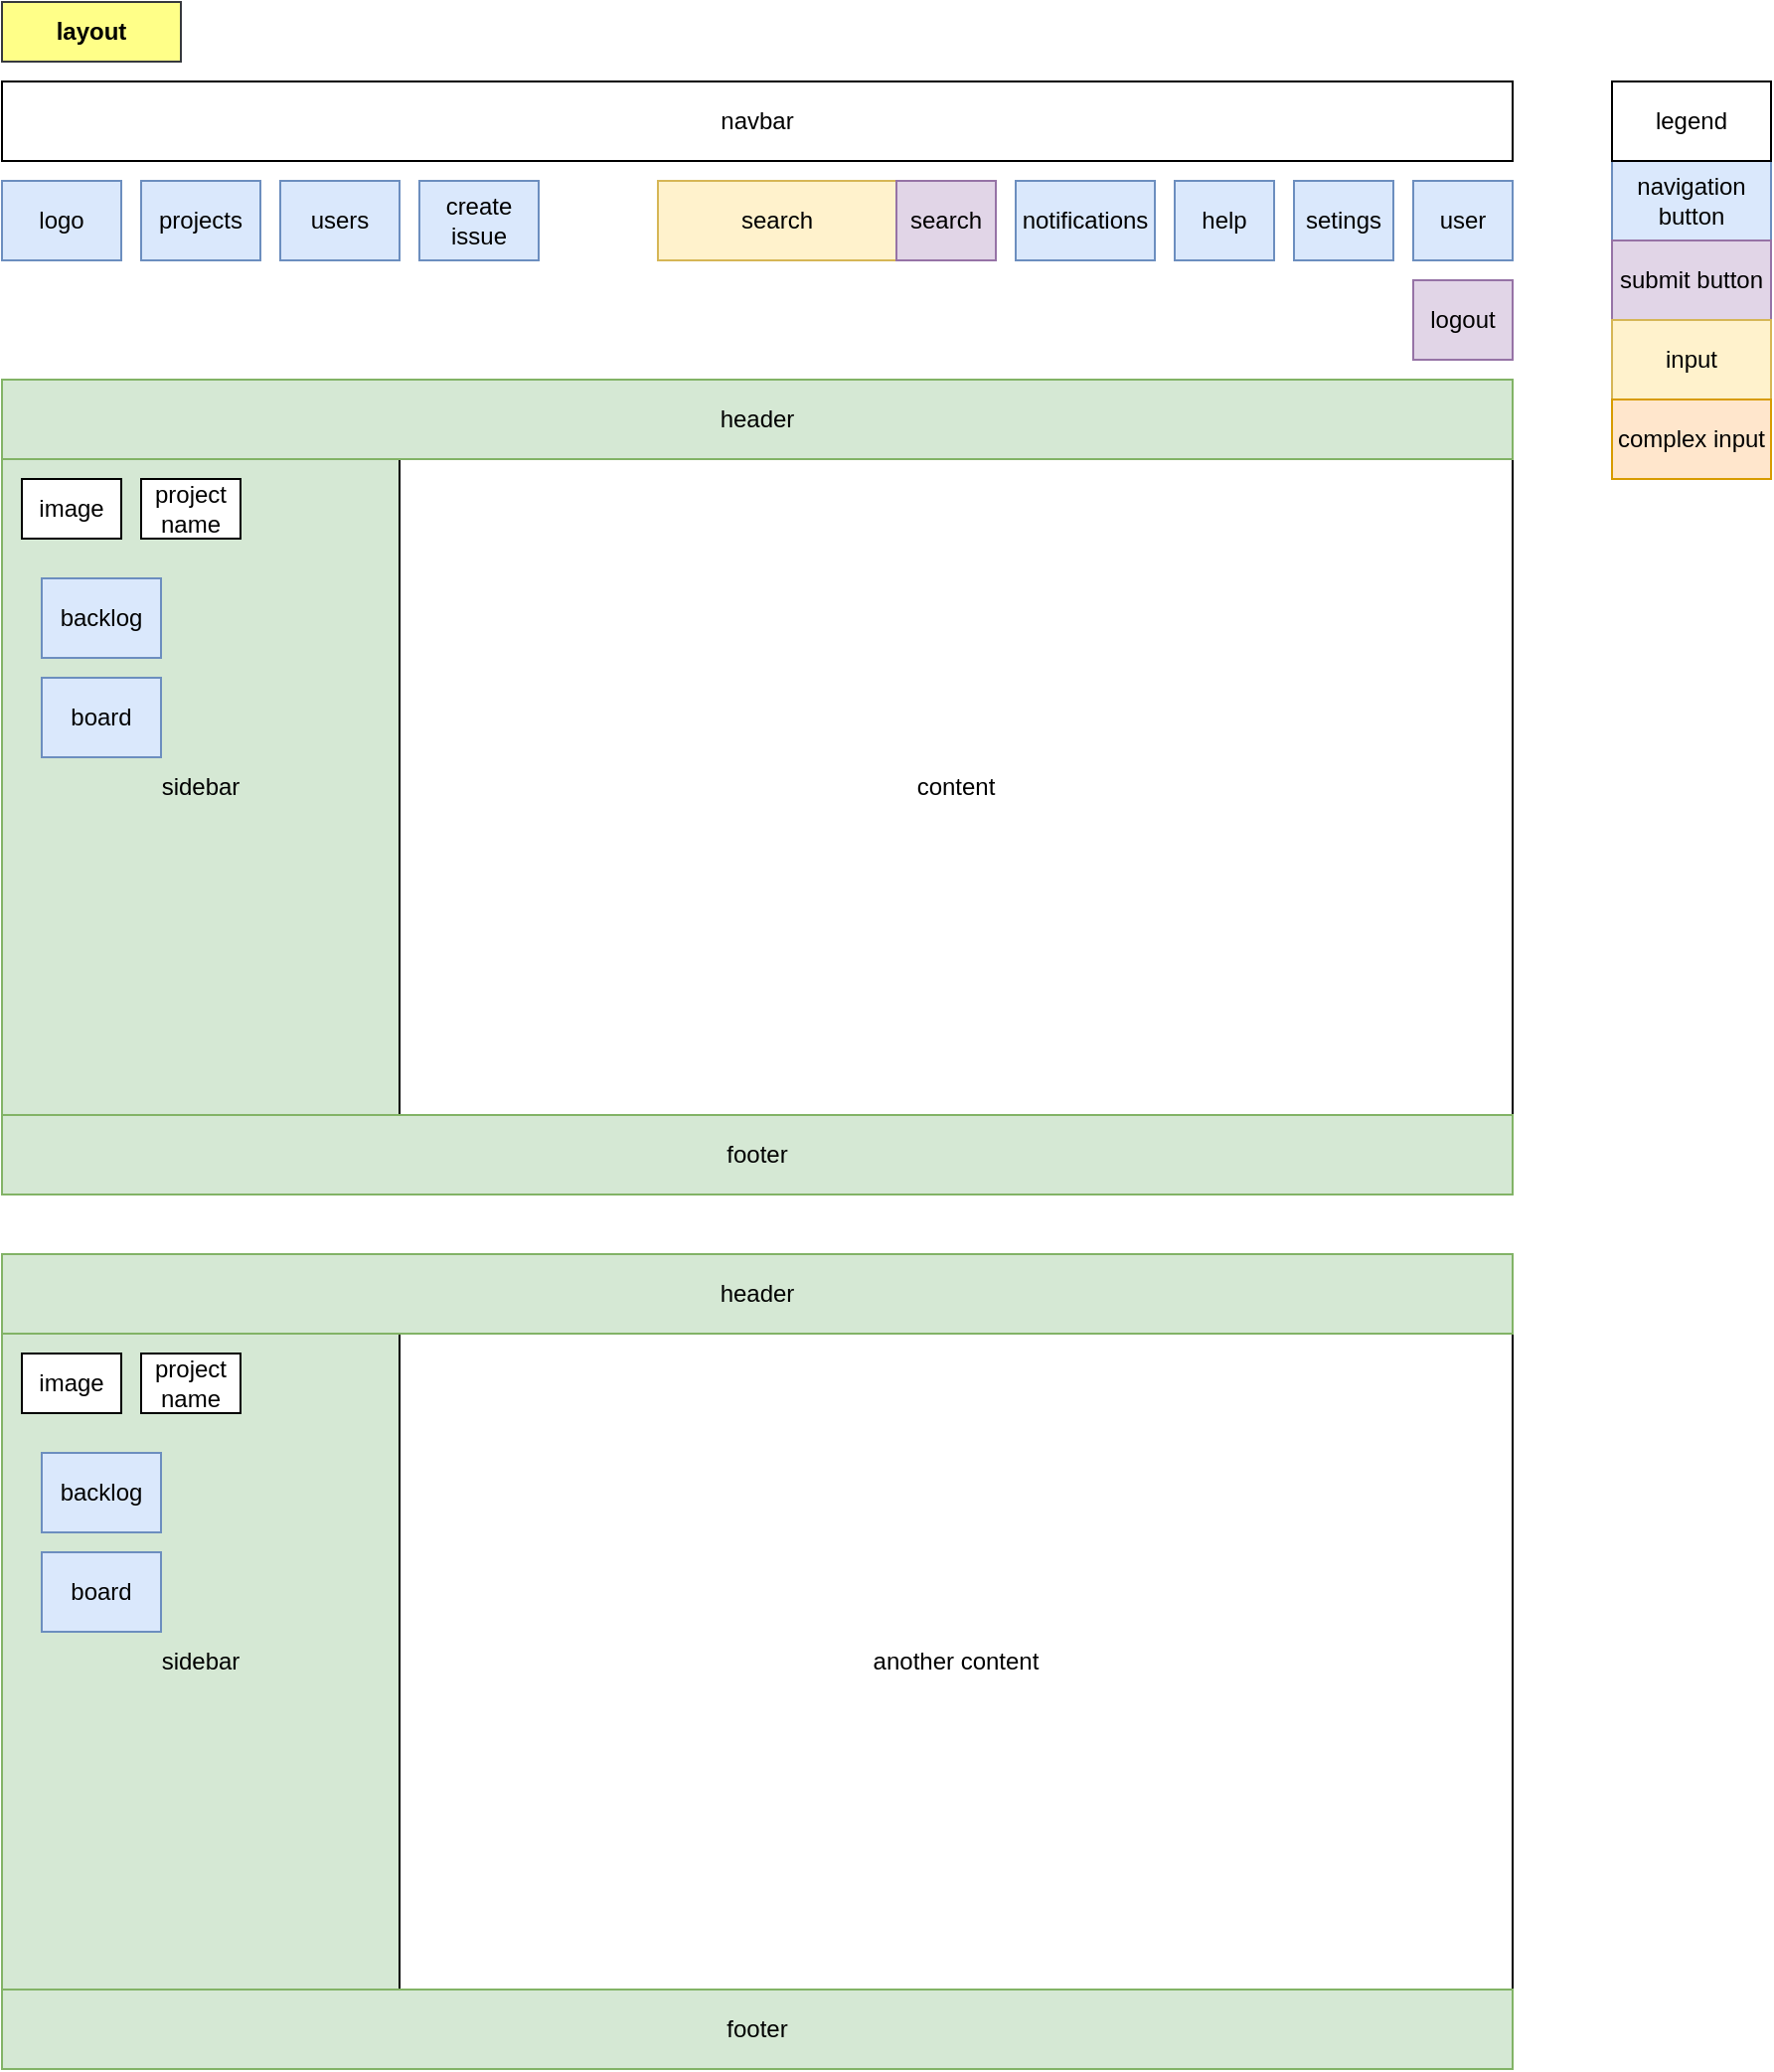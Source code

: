 <mxfile version="14.7.4" type="embed" pages="2"><diagram id="AE4FOjLIIjP9BR-ICS6r" name="layout"><mxGraphModel dx="1703" dy="1200" grid="1" gridSize="10" guides="1" tooltips="1" connect="1" arrows="1" fold="1" page="1" pageScale="1" pageWidth="850" pageHeight="1100" math="0" shadow="0"><root><mxCell id="0"/><mxCell id="1" parent="0"/><mxCell id="2" value="navbar" style="rounded=0;whiteSpace=wrap;html=1;" parent="1" vertex="1"><mxGeometry x="40" y="80" width="760" height="40" as="geometry"/></mxCell><mxCell id="3" value="search" style="rounded=0;whiteSpace=wrap;html=1;fillColor=#fff2cc;strokeColor=#d6b656;" parent="1" vertex="1"><mxGeometry x="370" y="130" width="120" height="40" as="geometry"/></mxCell><mxCell id="4" value="notifications" style="rounded=0;whiteSpace=wrap;html=1;fillColor=#dae8fc;strokeColor=#6c8ebf;" parent="1" vertex="1"><mxGeometry x="550" y="130" width="70" height="40" as="geometry"/></mxCell><mxCell id="5" value="help" style="rounded=0;whiteSpace=wrap;html=1;fillColor=#dae8fc;strokeColor=#6c8ebf;" parent="1" vertex="1"><mxGeometry x="630" y="130" width="50" height="40" as="geometry"/></mxCell><mxCell id="6" value="setings" style="rounded=0;whiteSpace=wrap;html=1;fillColor=#dae8fc;strokeColor=#6c8ebf;" parent="1" vertex="1"><mxGeometry x="690" y="130" width="50" height="40" as="geometry"/></mxCell><mxCell id="7" value="user" style="rounded=0;whiteSpace=wrap;html=1;fillColor=#dae8fc;strokeColor=#6c8ebf;" parent="1" vertex="1"><mxGeometry x="750" y="130" width="50" height="40" as="geometry"/></mxCell><mxCell id="8" value="logout" style="rounded=0;whiteSpace=wrap;html=1;fillColor=#e1d5e7;strokeColor=#9673a6;" parent="1" vertex="1"><mxGeometry x="750" y="180" width="50" height="40" as="geometry"/></mxCell><mxCell id="9" value="logo" style="rounded=0;whiteSpace=wrap;html=1;fillColor=#dae8fc;strokeColor=#6c8ebf;" parent="1" vertex="1"><mxGeometry x="40" y="130" width="60" height="40" as="geometry"/></mxCell><mxCell id="10" value="projects" style="rounded=0;whiteSpace=wrap;html=1;fillColor=#dae8fc;strokeColor=#6c8ebf;" parent="1" vertex="1"><mxGeometry x="110" y="130" width="60" height="40" as="geometry"/></mxCell><mxCell id="11" value="users" style="rounded=0;whiteSpace=wrap;html=1;fillColor=#dae8fc;strokeColor=#6c8ebf;" parent="1" vertex="1"><mxGeometry x="180" y="130" width="60" height="40" as="geometry"/></mxCell><mxCell id="12" value="sidebar" style="rounded=0;whiteSpace=wrap;html=1;fillColor=#d5e8d4;strokeColor=#82b366;" parent="1" vertex="1"><mxGeometry x="40" y="270" width="200" height="330" as="geometry"/></mxCell><mxCell id="13" value="content" style="rounded=0;whiteSpace=wrap;html=1;" parent="1" vertex="1"><mxGeometry x="240" y="270" width="560" height="330" as="geometry"/></mxCell><mxCell id="14" value="create issue" style="rounded=0;whiteSpace=wrap;html=1;fillColor=#dae8fc;strokeColor=#6c8ebf;" parent="1" vertex="1"><mxGeometry x="250" y="130" width="60" height="40" as="geometry"/></mxCell><mxCell id="15" value="board" style="rounded=0;whiteSpace=wrap;html=1;fillColor=#dae8fc;strokeColor=#6c8ebf;" parent="1" vertex="1"><mxGeometry x="60" y="380" width="60" height="40" as="geometry"/></mxCell><mxCell id="16" value="backlog" style="rounded=0;whiteSpace=wrap;html=1;fillColor=#dae8fc;strokeColor=#6c8ebf;" parent="1" vertex="1"><mxGeometry x="60" y="330" width="60" height="40" as="geometry"/></mxCell><mxCell id="17" value="image" style="rounded=0;whiteSpace=wrap;html=1;" parent="1" vertex="1"><mxGeometry x="50" y="280" width="50" height="30" as="geometry"/></mxCell><mxCell id="18" value="project name" style="rounded=0;whiteSpace=wrap;html=1;" parent="1" vertex="1"><mxGeometry x="110" y="280" width="50" height="30" as="geometry"/></mxCell><mxCell id="31" value="search" style="rounded=0;whiteSpace=wrap;html=1;fillColor=#e1d5e7;strokeColor=#9673a6;" parent="1" vertex="1"><mxGeometry x="490" y="130" width="50" height="40" as="geometry"/></mxCell><mxCell id="33" value="layout" style="rounded=0;whiteSpace=wrap;html=1;fillColor=#ffff88;strokeColor=#36393d;fontStyle=1" parent="1" vertex="1"><mxGeometry x="40" y="40" width="90" height="30" as="geometry"/></mxCell><mxCell id="34" value="navigation button" style="rounded=0;whiteSpace=wrap;html=1;fillColor=#dae8fc;strokeColor=#6c8ebf;" parent="1" vertex="1"><mxGeometry x="850" y="120" width="80" height="40" as="geometry"/></mxCell><mxCell id="35" value="submit button" style="rounded=0;whiteSpace=wrap;html=1;fillColor=#e1d5e7;strokeColor=#9673a6;" parent="1" vertex="1"><mxGeometry x="850" y="160" width="80" height="40" as="geometry"/></mxCell><mxCell id="36" value="input" style="rounded=0;whiteSpace=wrap;html=1;fillColor=#fff2cc;strokeColor=#d6b656;" parent="1" vertex="1"><mxGeometry x="850" y="200" width="80" height="40" as="geometry"/></mxCell><mxCell id="37" value="complex input" style="rounded=0;whiteSpace=wrap;html=1;fillColor=#ffe6cc;strokeColor=#d79b00;" parent="1" vertex="1"><mxGeometry x="850" y="240" width="80" height="40" as="geometry"/></mxCell><mxCell id="38" value="legend" style="rounded=0;whiteSpace=wrap;html=1;" parent="1" vertex="1"><mxGeometry x="850" y="80" width="80" height="40" as="geometry"/></mxCell><mxCell id="40" value="header" style="rounded=0;whiteSpace=wrap;html=1;fillColor=#d5e8d4;strokeColor=#82b366;" parent="1" vertex="1"><mxGeometry x="40" y="230" width="760" height="40" as="geometry"/></mxCell><mxCell id="41" value="footer" style="rounded=0;whiteSpace=wrap;html=1;fillColor=#d5e8d4;strokeColor=#82b366;" parent="1" vertex="1"><mxGeometry x="40" y="600" width="760" height="40" as="geometry"/></mxCell><mxCell id="42" value="sidebar" style="rounded=0;whiteSpace=wrap;html=1;fillColor=#d5e8d4;strokeColor=#82b366;" parent="1" vertex="1"><mxGeometry x="40" y="710" width="200" height="330" as="geometry"/></mxCell><mxCell id="43" value="another content" style="rounded=0;whiteSpace=wrap;html=1;" parent="1" vertex="1"><mxGeometry x="240" y="710" width="560" height="330" as="geometry"/></mxCell><mxCell id="44" value="board" style="rounded=0;whiteSpace=wrap;html=1;fillColor=#dae8fc;strokeColor=#6c8ebf;" parent="1" vertex="1"><mxGeometry x="60" y="820" width="60" height="40" as="geometry"/></mxCell><mxCell id="45" value="backlog" style="rounded=0;whiteSpace=wrap;html=1;fillColor=#dae8fc;strokeColor=#6c8ebf;" parent="1" vertex="1"><mxGeometry x="60" y="770" width="60" height="40" as="geometry"/></mxCell><mxCell id="46" value="image" style="rounded=0;whiteSpace=wrap;html=1;" parent="1" vertex="1"><mxGeometry x="50" y="720" width="50" height="30" as="geometry"/></mxCell><mxCell id="47" value="project name" style="rounded=0;whiteSpace=wrap;html=1;" parent="1" vertex="1"><mxGeometry x="110" y="720" width="50" height="30" as="geometry"/></mxCell><mxCell id="48" value="header" style="rounded=0;whiteSpace=wrap;html=1;fillColor=#d5e8d4;strokeColor=#82b366;" parent="1" vertex="1"><mxGeometry x="40" y="670" width="760" height="40" as="geometry"/></mxCell><mxCell id="49" value="footer" style="rounded=0;whiteSpace=wrap;html=1;fillColor=#d5e8d4;strokeColor=#82b366;" parent="1" vertex="1"><mxGeometry x="40" y="1040" width="760" height="40" as="geometry"/></mxCell></root></mxGraphModel></diagram><diagram id="L0vSd1opFdLHpcMbHw0s" name="add form"><mxGraphModel dx="1378" dy="720" grid="1" gridSize="10" guides="1" tooltips="1" connect="1" arrows="1" fold="1" page="1" pageScale="1" pageWidth="850" pageHeight="1100" math="0" shadow="0"><root><mxCell id="jGoNuqEtruFSjyPVqyAC-0"/><mxCell id="jGoNuqEtruFSjyPVqyAC-1" parent="jGoNuqEtruFSjyPVqyAC-0"/><mxCell id="jGoNuqEtruFSjyPVqyAC-2" value="add task form" style="rounded=0;whiteSpace=wrap;html=1;" vertex="1" parent="jGoNuqEtruFSjyPVqyAC-1"><mxGeometry x="40" y="80" width="550" height="330" as="geometry"/></mxCell><mxCell id="jGoNuqEtruFSjyPVqyAC-3" value="project" style="rounded=0;whiteSpace=wrap;html=1;fillColor=#ffe6cc;strokeColor=#d79b00;" vertex="1" parent="jGoNuqEtruFSjyPVqyAC-1"><mxGeometry x="60" y="110" width="120" height="40" as="geometry"/></mxCell><mxCell id="jGoNuqEtruFSjyPVqyAC-4" value="issue type" style="rounded=0;whiteSpace=wrap;html=1;fillColor=#ffe6cc;strokeColor=#d79b00;" vertex="1" parent="jGoNuqEtruFSjyPVqyAC-1"><mxGeometry x="60" y="160" width="120" height="40" as="geometry"/></mxCell><mxCell id="jGoNuqEtruFSjyPVqyAC-5" value="summary" style="rounded=0;whiteSpace=wrap;html=1;fillColor=#fff2cc;strokeColor=#d6b656;" vertex="1" parent="jGoNuqEtruFSjyPVqyAC-1"><mxGeometry x="60" y="210" width="120" height="40" as="geometry"/></mxCell><mxCell id="jGoNuqEtruFSjyPVqyAC-6" value="description" style="rounded=0;whiteSpace=wrap;html=1;fillColor=#fff2cc;strokeColor=#d6b656;" vertex="1" parent="jGoNuqEtruFSjyPVqyAC-1"><mxGeometry x="60" y="260" width="120" height="40" as="geometry"/></mxCell><mxCell id="jGoNuqEtruFSjyPVqyAC-7" value="assignee" style="rounded=0;whiteSpace=wrap;html=1;fillColor=#ffe6cc;strokeColor=#d79b00;" vertex="1" parent="jGoNuqEtruFSjyPVqyAC-1"><mxGeometry x="60" y="310" width="120" height="40" as="geometry"/></mxCell><mxCell id="jGoNuqEtruFSjyPVqyAC-8" value="priority" style="rounded=0;whiteSpace=wrap;html=1;fillColor=#fff2cc;strokeColor=#d6b656;" vertex="1" parent="jGoNuqEtruFSjyPVqyAC-1"><mxGeometry x="200" y="110" width="120" height="40" as="geometry"/></mxCell><mxCell id="jGoNuqEtruFSjyPVqyAC-9" value="sprint" style="rounded=0;whiteSpace=wrap;html=1;fillColor=#ffe6cc;strokeColor=#d79b00;" vertex="1" parent="jGoNuqEtruFSjyPVqyAC-1"><mxGeometry x="200" y="160" width="120" height="40" as="geometry"/></mxCell><mxCell id="jGoNuqEtruFSjyPVqyAC-10" value="story points" style="rounded=0;whiteSpace=wrap;html=1;fillColor=#fff2cc;strokeColor=#d6b656;" vertex="1" parent="jGoNuqEtruFSjyPVqyAC-1"><mxGeometry x="340" y="110" width="120" height="40" as="geometry"/></mxCell><mxCell id="jGoNuqEtruFSjyPVqyAC-11" value="cancel" style="rounded=0;whiteSpace=wrap;html=1;fillColor=#dae8fc;strokeColor=#6c8ebf;" vertex="1" parent="jGoNuqEtruFSjyPVqyAC-1"><mxGeometry x="460" y="350" width="50" height="40" as="geometry"/></mxCell><mxCell id="jGoNuqEtruFSjyPVqyAC-12" value="save" style="rounded=0;whiteSpace=wrap;html=1;fillColor=#e1d5e7;strokeColor=#9673a6;" vertex="1" parent="jGoNuqEtruFSjyPVqyAC-1"><mxGeometry x="520" y="350" width="50" height="40" as="geometry"/></mxCell><mxCell id="jGoNuqEtruFSjyPVqyAC-13" value="form header" style="rounded=0;whiteSpace=wrap;html=1;" vertex="1" parent="jGoNuqEtruFSjyPVqyAC-1"><mxGeometry x="200" y="310" width="100" height="40" as="geometry"/></mxCell><mxCell id="jGoNuqEtruFSjyPVqyAC-14" value="add task form" style="rounded=0;whiteSpace=wrap;html=1;fillColor=#ffff88;strokeColor=#36393d;fontStyle=1" vertex="1" parent="jGoNuqEtruFSjyPVqyAC-1"><mxGeometry x="40" y="50" width="90" height="30" as="geometry"/></mxCell></root></mxGraphModel></diagram></mxfile>